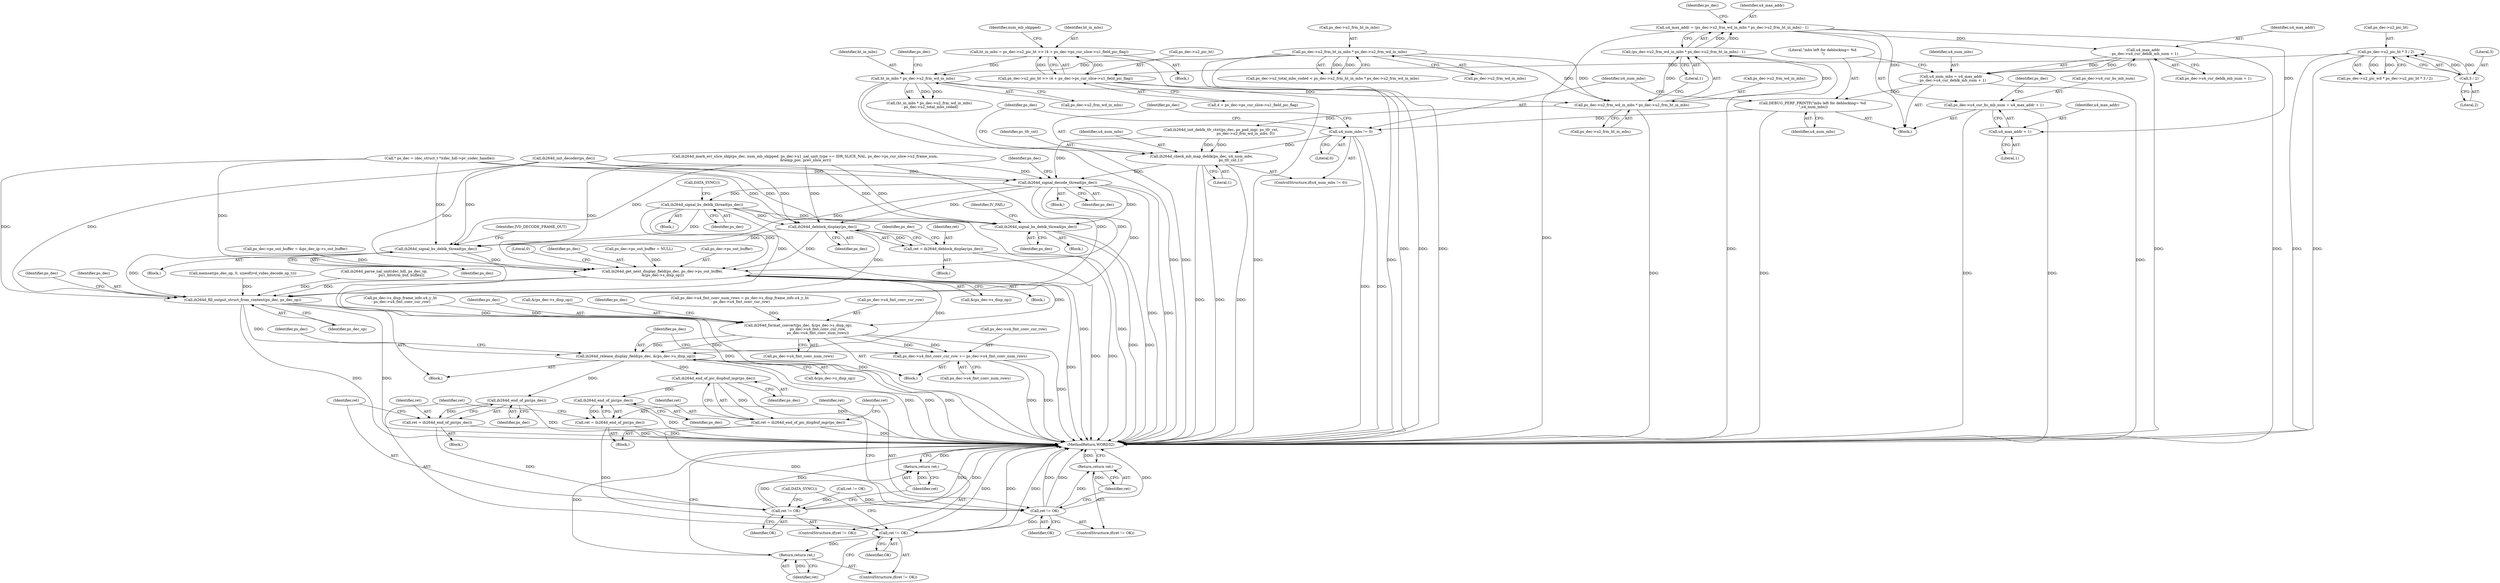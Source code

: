 digraph "0_Android_e86d3cfd2bc28dac421092106751e5638d54a848@integer" {
"1001710" [label="(Call,u4_max_addr = (ps_dec->u2_frm_wd_in_mbs * ps_dec->u2_frm_ht_in_mbs) - 1)"];
"1001712" [label="(Call,(ps_dec->u2_frm_wd_in_mbs * ps_dec->u2_frm_ht_in_mbs) - 1)"];
"1001713" [label="(Call,ps_dec->u2_frm_wd_in_mbs * ps_dec->u2_frm_ht_in_mbs)"];
"1001517" [label="(Call,ps_dec->u2_frm_ht_in_mbs * ps_dec->u2_frm_wd_in_mbs)"];
"1001546" [label="(Call,ht_in_mbs * ps_dec->u2_frm_wd_in_mbs)"];
"1001530" [label="(Call,ht_in_mbs = ps_dec->u2_pic_ht >> (4 + ps_dec->ps_cur_slice->u1_field_pic_flag))"];
"1001532" [label="(Call,ps_dec->u2_pic_ht >> (4 + ps_dec->ps_cur_slice->u1_field_pic_flag))"];
"1001049" [label="(Call,ps_dec->u2_pic_ht * 3 / 2)"];
"1001053" [label="(Call,3 / 2)"];
"1001721" [label="(Call,ps_dec->u4_cur_bs_mb_num = u4_max_addr + 1)"];
"1001725" [label="(Call,u4_max_addr + 1)"];
"1001738" [label="(Call,u4_max_addr\n - ps_dec->u4_cur_deblk_mb_num + 1)"];
"1001736" [label="(Call,u4_num_mbs = u4_max_addr\n - ps_dec->u4_cur_deblk_mb_num + 1)"];
"1001745" [label="(Call,DEBUG_PERF_PRINTF(\"mbs left for deblocking= %d \n\",u4_num_mbs))"];
"1001749" [label="(Call,u4_num_mbs != 0)"];
"1001752" [label="(Call,ih264d_check_mb_map_deblk(ps_dec, u4_num_mbs,\n                                                   ps_tfr_cxt,1))"];
"1001762" [label="(Call,ih264d_signal_decode_thread(ps_dec))"];
"1001771" [label="(Call,ih264d_signal_bs_deblk_thread(ps_dec))"];
"1001870" [label="(Call,ih264d_signal_bs_deblk_thread(ps_dec))"];
"1001935" [label="(Call,ih264d_deblock_display(ps_dec))"];
"1001933" [label="(Call,ret = ih264d_deblock_display(ps_dec))"];
"1002050" [label="(Call,ih264d_signal_bs_deblk_thread(ps_dec))"];
"1002064" [label="(Call,ih264d_get_next_display_field(ps_dec, ps_dec->ps_out_buffer,\n &(ps_dec->s_disp_op)))"];
"1002092" [label="(Call,ih264d_fill_output_struct_from_context(ps_dec, ps_dec_op))"];
"1002123" [label="(Call,ih264d_format_convert(ps_dec, &(ps_dec->s_disp_op),\n                                  ps_dec->u4_fmt_conv_cur_row,\n                                  ps_dec->u4_fmt_conv_num_rows))"];
"1002135" [label="(Call,ps_dec->u4_fmt_conv_cur_row += ps_dec->u4_fmt_conv_num_rows)"];
"1002142" [label="(Call,ih264d_release_display_field(ps_dec, &(ps_dec->s_disp_op)))"];
"1002234" [label="(Call,ih264d_end_of_pic_dispbuf_mgr(ps_dec))"];
"1002232" [label="(Call,ret = ih264d_end_of_pic_dispbuf_mgr(ps_dec))"];
"1002237" [label="(Call,ret != OK)"];
"1002240" [label="(Return,return ret;)"];
"1002247" [label="(Call,ret != OK)"];
"1002250" [label="(Return,return ret;)"];
"1002244" [label="(Call,ih264d_end_of_pic(ps_dec))"];
"1002242" [label="(Call,ret = ih264d_end_of_pic(ps_dec))"];
"1002256" [label="(Call,ih264d_end_of_pic(ps_dec))"];
"1002254" [label="(Call,ret = ih264d_end_of_pic(ps_dec))"];
"1002259" [label="(Call,ret != OK)"];
"1002262" [label="(Return,return ret;)"];
"1002247" [label="(Call,ret != OK)"];
"1001532" [label="(Call,ps_dec->u2_pic_ht >> (4 + ps_dec->ps_cur_slice->u1_field_pic_flag))"];
"1001871" [label="(Identifier,ps_dec)"];
"1002051" [label="(Identifier,ps_dec)"];
"1002248" [label="(Identifier,ret)"];
"1001055" [label="(Literal,2)"];
"1002253" [label="(Block,)"];
"1002135" [label="(Call,ps_dec->u4_fmt_conv_cur_row += ps_dec->u4_fmt_conv_num_rows)"];
"1001053" [label="(Call,3 / 2)"];
"1001773" [label="(Call,DATA_SYNC())"];
"1001873" [label="(Identifier,IV_FAIL)"];
"1000330" [label="(Call,ps_dec->ps_out_buffer = &ps_dec_ip->s_out_buffer)"];
"1002114" [label="(Call,ps_dec->s_disp_frame_info.u4_y_ht\n - ps_dec->u4_fmt_conv_cur_row)"];
"1001870" [label="(Call,ih264d_signal_bs_deblk_thread(ps_dec))"];
"1002244" [label="(Call,ih264d_end_of_pic(ps_dec))"];
"1002249" [label="(Identifier,OK)"];
"1002245" [label="(Identifier,ps_dec)"];
"1002250" [label="(Return,return ret;)"];
"1001533" [label="(Call,ps_dec->u2_pic_ht)"];
"1002124" [label="(Identifier,ps_dec)"];
"1002143" [label="(Identifier,ps_dec)"];
"1002231" [label="(Block,)"];
"1001712" [label="(Call,(ps_dec->u2_frm_wd_in_mbs * ps_dec->u2_frm_ht_in_mbs) - 1)"];
"1001749" [label="(Call,u4_num_mbs != 0)"];
"1000159" [label="(Call,* ps_dec = (dec_struct_t *)(dec_hdl->pv_codec_handle))"];
"1002075" [label="(Literal,0)"];
"1002251" [label="(Identifier,ret)"];
"1002241" [label="(Identifier,ret)"];
"1001530" [label="(Call,ht_in_mbs = ps_dec->u2_pic_ht >> (4 + ps_dec->ps_cur_slice->u1_field_pic_flag))"];
"1001552" [label="(Identifier,ps_dec)"];
"1001754" [label="(Identifier,u4_num_mbs)"];
"1002098" [label="(Identifier,ps_dec)"];
"1002243" [label="(Identifier,ret)"];
"1001936" [label="(Identifier,ps_dec)"];
"1001720" [label="(Literal,1)"];
"1002065" [label="(Identifier,ps_dec)"];
"1001714" [label="(Call,ps_dec->u2_frm_wd_in_mbs)"];
"1001531" [label="(Identifier,ht_in_mbs)"];
"1002139" [label="(Call,ps_dec->u4_fmt_conv_num_rows)"];
"1002152" [label="(Identifier,ps_dec)"];
"1002258" [label="(ControlStructure,if(ret != OK))"];
"1001725" [label="(Call,u4_max_addr + 1)"];
"1001049" [label="(Call,ps_dec->u2_pic_ht * 3 / 2)"];
"1001536" [label="(Call,4 + ps_dec->ps_cur_slice->u1_field_pic_flag)"];
"1002132" [label="(Call,ps_dec->u4_fmt_conv_num_rows)"];
"1002254" [label="(Call,ret = ih264d_end_of_pic(ps_dec))"];
"1001544" [label="(Identifier,num_mb_skipped)"];
"1002056" [label="(Identifier,IVD_DECODE_FRAME_OUT)"];
"1002235" [label="(Identifier,ps_dec)"];
"1001747" [label="(Identifier,u4_num_mbs)"];
"1001546" [label="(Call,ht_in_mbs * ps_dec->u2_frm_wd_in_mbs)"];
"1002233" [label="(Identifier,ret)"];
"1002052" [label="(Block,)"];
"1001756" [label="(Literal,1)"];
"1001717" [label="(Call,ps_dec->u2_frm_ht_in_mbs)"];
"1001767" [label="(Identifier,ps_dec)"];
"1001710" [label="(Call,u4_max_addr = (ps_dec->u2_frm_wd_in_mbs * ps_dec->u2_frm_ht_in_mbs) - 1)"];
"1001722" [label="(Call,ps_dec->u4_cur_bs_mb_num)"];
"1001666" [label="(Block,)"];
"1002109" [label="(Block,)"];
"1001935" [label="(Call,ih264d_deblock_display(ps_dec))"];
"1001547" [label="(Identifier,ht_in_mbs)"];
"1002242" [label="(Call,ret = ih264d_end_of_pic(ps_dec))"];
"1001545" [label="(Call,(ht_in_mbs * ps_dec->u2_frm_wd_in_mbs)\n - ps_dec->u2_total_mbs_coded)"];
"1002092" [label="(Call,ih264d_fill_output_struct_from_context(ps_dec, ps_dec_op))"];
"1001748" [label="(ControlStructure,if(u4_num_mbs != 0))"];
"1002125" [label="(Call,&(ps_dec->s_disp_op))"];
"1002049" [label="(Block,)"];
"1001763" [label="(Identifier,ps_dec)"];
"1001054" [label="(Literal,3)"];
"1001745" [label="(Call,DEBUG_PERF_PRINTF(\"mbs left for deblocking= %d \n\",u4_num_mbs))"];
"1001517" [label="(Call,ps_dec->u2_frm_ht_in_mbs * ps_dec->u2_frm_wd_in_mbs)"];
"1001721" [label="(Call,ps_dec->u4_cur_bs_mb_num = u4_max_addr + 1)"];
"1002136" [label="(Call,ps_dec->u4_fmt_conv_cur_row)"];
"1002262" [label="(Return,return ret;)"];
"1001753" [label="(Identifier,ps_dec)"];
"1001736" [label="(Call,u4_num_mbs = u4_max_addr\n - ps_dec->u4_cur_deblk_mb_num + 1)"];
"1001932" [label="(Block,)"];
"1002240" [label="(Return,return ret;)"];
"1002137" [label="(Identifier,ps_dec)"];
"1002110" [label="(Call,ps_dec->u4_fmt_conv_num_rows = ps_dec->s_disp_frame_info.u4_y_ht\n - ps_dec->u4_fmt_conv_cur_row)"];
"1002144" [label="(Call,&(ps_dec->s_disp_op))"];
"1001726" [label="(Identifier,u4_max_addr)"];
"1002239" [label="(Identifier,OK)"];
"1001751" [label="(Literal,0)"];
"1001727" [label="(Literal,1)"];
"1002236" [label="(ControlStructure,if(ret != OK))"];
"1002263" [label="(Identifier,ret)"];
"1001518" [label="(Call,ps_dec->u2_frm_ht_in_mbs)"];
"1001548" [label="(Call,ps_dec->u2_frm_wd_in_mbs)"];
"1001050" [label="(Call,ps_dec->u2_pic_ht)"];
"1001746" [label="(Literal,\"mbs left for deblocking= %d \n\")"];
"1002255" [label="(Identifier,ret)"];
"1001755" [label="(Identifier,ps_tfr_cxt)"];
"1001729" [label="(Identifier,ps_dec)"];
"1001750" [label="(Identifier,u4_num_mbs)"];
"1002123" [label="(Call,ih264d_format_convert(ps_dec, &(ps_dec->s_disp_op),\n                                  ps_dec->u4_fmt_conv_cur_row,\n                                  ps_dec->u4_fmt_conv_num_rows))"];
"1002237" [label="(Call,ret != OK)"];
"1001771" [label="(Call,ih264d_signal_bs_deblk_thread(ps_dec))"];
"1002093" [label="(Identifier,ps_dec)"];
"1002069" [label="(Call,&(ps_dec->s_disp_op))"];
"1001940" [label="(Identifier,ps_dec)"];
"1001045" [label="(Call,ps_dec->u2_pic_wd * ps_dec->u2_pic_ht * 3 / 2)"];
"1002257" [label="(Identifier,ps_dec)"];
"1001759" [label="(Identifier,ps_dec)"];
"1001934" [label="(Identifier,ret)"];
"1001737" [label="(Identifier,u4_num_mbs)"];
"1002142" [label="(Call,ih264d_release_display_field(ps_dec, &(ps_dec->s_disp_op)))"];
"1001772" [label="(Identifier,ps_dec)"];
"1002234" [label="(Call,ih264d_end_of_pic_dispbuf_mgr(ps_dec))"];
"1002238" [label="(Identifier,ret)"];
"1002246" [label="(ControlStructure,if(ret != OK))"];
"1002064" [label="(Call,ih264d_get_next_display_field(ps_dec, ps_dec->ps_out_buffer,\n &(ps_dec->s_disp_op)))"];
"1002261" [label="(Identifier,OK)"];
"1001869" [label="(Block,)"];
"1002050" [label="(Call,ih264d_signal_bs_deblk_thread(ps_dec))"];
"1001513" [label="(Call,ps_dec->u2_total_mbs_coded < ps_dec->u2_frm_ht_in_mbs * ps_dec->u2_frm_wd_in_mbs)"];
"1001723" [label="(Identifier,ps_dec)"];
"1001752" [label="(Call,ih264d_check_mb_map_deblk(ps_dec, u4_num_mbs,\n                                                   ps_tfr_cxt,1))"];
"1001586" [label="(Call,ih264d_mark_err_slice_skip(ps_dec, num_mb_skipped, ps_dec->u1_nal_unit_type == IDR_SLICE_NAL, ps_dec->ps_cur_slice->u2_frame_num,\n &temp_poc, prev_slice_err))"];
"1002129" [label="(Call,ps_dec->u4_fmt_conv_cur_row)"];
"1002232" [label="(Call,ret = ih264d_end_of_pic_dispbuf_mgr(ps_dec))"];
"1001933" [label="(Call,ret = ih264d_deblock_display(ps_dec))"];
"1000317" [label="(Call,ps_dec->ps_out_buffer = NULL)"];
"1002066" [label="(Call,ps_dec->ps_out_buffer)"];
"1002264" [label="(Call,DATA_SYNC())"];
"1002272" [label="(MethodReturn,WORD32)"];
"1000233" [label="(Call,memset(ps_dec_op, 0, sizeof(ivd_video_decode_op_t)))"];
"1001524" [label="(Block,)"];
"1002256" [label="(Call,ih264d_end_of_pic(ps_dec))"];
"1001713" [label="(Call,ps_dec->u2_frm_wd_in_mbs * ps_dec->u2_frm_ht_in_mbs)"];
"1002063" [label="(Block,)"];
"1001728" [label="(Call,ih264d_init_deblk_tfr_ctxt(ps_dec, ps_pad_mgr, ps_tfr_cxt,\n                                           ps_dec->u2_frm_wd_in_mbs, 0))"];
"1002094" [label="(Identifier,ps_dec_op)"];
"1001740" [label="(Call,ps_dec->u4_cur_deblk_mb_num + 1)"];
"1001770" [label="(Block,)"];
"1001694" [label="(Block,)"];
"1001326" [label="(Call,ret != OK)"];
"1002259" [label="(Call,ret != OK)"];
"1001762" [label="(Call,ih264d_signal_decode_thread(ps_dec))"];
"1001320" [label="(Call,ih264d_parse_nal_unit(dec_hdl, ps_dec_op,\n                              pu1_bitstrm_buf, buflen))"];
"1000918" [label="(Call,ih264d_init_decoder(ps_dec))"];
"1001521" [label="(Call,ps_dec->u2_frm_wd_in_mbs)"];
"1001711" [label="(Identifier,u4_max_addr)"];
"1001738" [label="(Call,u4_max_addr\n - ps_dec->u4_cur_deblk_mb_num + 1)"];
"1002260" [label="(Identifier,ret)"];
"1001739" [label="(Identifier,u4_max_addr)"];
"1001710" -> "1001694"  [label="AST: "];
"1001710" -> "1001712"  [label="CFG: "];
"1001711" -> "1001710"  [label="AST: "];
"1001712" -> "1001710"  [label="AST: "];
"1001723" -> "1001710"  [label="CFG: "];
"1001710" -> "1002272"  [label="DDG: "];
"1001712" -> "1001710"  [label="DDG: "];
"1001712" -> "1001710"  [label="DDG: "];
"1001710" -> "1001721"  [label="DDG: "];
"1001710" -> "1001725"  [label="DDG: "];
"1001710" -> "1001738"  [label="DDG: "];
"1001712" -> "1001720"  [label="CFG: "];
"1001713" -> "1001712"  [label="AST: "];
"1001720" -> "1001712"  [label="AST: "];
"1001712" -> "1002272"  [label="DDG: "];
"1001713" -> "1001712"  [label="DDG: "];
"1001713" -> "1001712"  [label="DDG: "];
"1001713" -> "1001717"  [label="CFG: "];
"1001714" -> "1001713"  [label="AST: "];
"1001717" -> "1001713"  [label="AST: "];
"1001720" -> "1001713"  [label="CFG: "];
"1001713" -> "1002272"  [label="DDG: "];
"1001517" -> "1001713"  [label="DDG: "];
"1001517" -> "1001713"  [label="DDG: "];
"1001546" -> "1001713"  [label="DDG: "];
"1001713" -> "1001728"  [label="DDG: "];
"1001517" -> "1001513"  [label="AST: "];
"1001517" -> "1001521"  [label="CFG: "];
"1001518" -> "1001517"  [label="AST: "];
"1001521" -> "1001517"  [label="AST: "];
"1001513" -> "1001517"  [label="CFG: "];
"1001517" -> "1002272"  [label="DDG: "];
"1001517" -> "1002272"  [label="DDG: "];
"1001517" -> "1001513"  [label="DDG: "];
"1001517" -> "1001513"  [label="DDG: "];
"1001517" -> "1001546"  [label="DDG: "];
"1001546" -> "1001545"  [label="AST: "];
"1001546" -> "1001548"  [label="CFG: "];
"1001547" -> "1001546"  [label="AST: "];
"1001548" -> "1001546"  [label="AST: "];
"1001552" -> "1001546"  [label="CFG: "];
"1001546" -> "1002272"  [label="DDG: "];
"1001546" -> "1002272"  [label="DDG: "];
"1001546" -> "1001545"  [label="DDG: "];
"1001546" -> "1001545"  [label="DDG: "];
"1001530" -> "1001546"  [label="DDG: "];
"1001530" -> "1001524"  [label="AST: "];
"1001530" -> "1001532"  [label="CFG: "];
"1001531" -> "1001530"  [label="AST: "];
"1001532" -> "1001530"  [label="AST: "];
"1001544" -> "1001530"  [label="CFG: "];
"1001530" -> "1002272"  [label="DDG: "];
"1001532" -> "1001530"  [label="DDG: "];
"1001532" -> "1001530"  [label="DDG: "];
"1001532" -> "1001536"  [label="CFG: "];
"1001533" -> "1001532"  [label="AST: "];
"1001536" -> "1001532"  [label="AST: "];
"1001532" -> "1002272"  [label="DDG: "];
"1001532" -> "1002272"  [label="DDG: "];
"1001049" -> "1001532"  [label="DDG: "];
"1001049" -> "1001045"  [label="AST: "];
"1001049" -> "1001053"  [label="CFG: "];
"1001050" -> "1001049"  [label="AST: "];
"1001053" -> "1001049"  [label="AST: "];
"1001045" -> "1001049"  [label="CFG: "];
"1001049" -> "1002272"  [label="DDG: "];
"1001049" -> "1002272"  [label="DDG: "];
"1001049" -> "1001045"  [label="DDG: "];
"1001049" -> "1001045"  [label="DDG: "];
"1001053" -> "1001049"  [label="DDG: "];
"1001053" -> "1001049"  [label="DDG: "];
"1001053" -> "1001055"  [label="CFG: "];
"1001054" -> "1001053"  [label="AST: "];
"1001055" -> "1001053"  [label="AST: "];
"1001721" -> "1001694"  [label="AST: "];
"1001721" -> "1001725"  [label="CFG: "];
"1001722" -> "1001721"  [label="AST: "];
"1001725" -> "1001721"  [label="AST: "];
"1001729" -> "1001721"  [label="CFG: "];
"1001721" -> "1002272"  [label="DDG: "];
"1001721" -> "1002272"  [label="DDG: "];
"1001725" -> "1001727"  [label="CFG: "];
"1001726" -> "1001725"  [label="AST: "];
"1001727" -> "1001725"  [label="AST: "];
"1001738" -> "1001736"  [label="AST: "];
"1001738" -> "1001740"  [label="CFG: "];
"1001739" -> "1001738"  [label="AST: "];
"1001740" -> "1001738"  [label="AST: "];
"1001736" -> "1001738"  [label="CFG: "];
"1001738" -> "1002272"  [label="DDG: "];
"1001738" -> "1002272"  [label="DDG: "];
"1001738" -> "1001736"  [label="DDG: "];
"1001738" -> "1001736"  [label="DDG: "];
"1001736" -> "1001694"  [label="AST: "];
"1001737" -> "1001736"  [label="AST: "];
"1001746" -> "1001736"  [label="CFG: "];
"1001736" -> "1002272"  [label="DDG: "];
"1001736" -> "1001745"  [label="DDG: "];
"1001745" -> "1001694"  [label="AST: "];
"1001745" -> "1001747"  [label="CFG: "];
"1001746" -> "1001745"  [label="AST: "];
"1001747" -> "1001745"  [label="AST: "];
"1001750" -> "1001745"  [label="CFG: "];
"1001745" -> "1002272"  [label="DDG: "];
"1001745" -> "1001749"  [label="DDG: "];
"1001749" -> "1001748"  [label="AST: "];
"1001749" -> "1001751"  [label="CFG: "];
"1001750" -> "1001749"  [label="AST: "];
"1001751" -> "1001749"  [label="AST: "];
"1001753" -> "1001749"  [label="CFG: "];
"1001759" -> "1001749"  [label="CFG: "];
"1001749" -> "1002272"  [label="DDG: "];
"1001749" -> "1002272"  [label="DDG: "];
"1001749" -> "1001752"  [label="DDG: "];
"1001752" -> "1001748"  [label="AST: "];
"1001752" -> "1001756"  [label="CFG: "];
"1001753" -> "1001752"  [label="AST: "];
"1001754" -> "1001752"  [label="AST: "];
"1001755" -> "1001752"  [label="AST: "];
"1001756" -> "1001752"  [label="AST: "];
"1001759" -> "1001752"  [label="CFG: "];
"1001752" -> "1002272"  [label="DDG: "];
"1001752" -> "1002272"  [label="DDG: "];
"1001752" -> "1002272"  [label="DDG: "];
"1001728" -> "1001752"  [label="DDG: "];
"1001728" -> "1001752"  [label="DDG: "];
"1001752" -> "1001762"  [label="DDG: "];
"1001762" -> "1001666"  [label="AST: "];
"1001762" -> "1001763"  [label="CFG: "];
"1001763" -> "1001762"  [label="AST: "];
"1001767" -> "1001762"  [label="CFG: "];
"1001762" -> "1002272"  [label="DDG: "];
"1001762" -> "1002272"  [label="DDG: "];
"1000918" -> "1001762"  [label="DDG: "];
"1001586" -> "1001762"  [label="DDG: "];
"1000159" -> "1001762"  [label="DDG: "];
"1001728" -> "1001762"  [label="DDG: "];
"1001762" -> "1001771"  [label="DDG: "];
"1001762" -> "1001870"  [label="DDG: "];
"1001762" -> "1001935"  [label="DDG: "];
"1001762" -> "1002050"  [label="DDG: "];
"1001762" -> "1002064"  [label="DDG: "];
"1001762" -> "1002092"  [label="DDG: "];
"1001771" -> "1001770"  [label="AST: "];
"1001771" -> "1001772"  [label="CFG: "];
"1001772" -> "1001771"  [label="AST: "];
"1001773" -> "1001771"  [label="CFG: "];
"1001771" -> "1002272"  [label="DDG: "];
"1001771" -> "1002272"  [label="DDG: "];
"1001771" -> "1001870"  [label="DDG: "];
"1001771" -> "1001935"  [label="DDG: "];
"1001771" -> "1002050"  [label="DDG: "];
"1001771" -> "1002064"  [label="DDG: "];
"1001771" -> "1002092"  [label="DDG: "];
"1001870" -> "1001869"  [label="AST: "];
"1001870" -> "1001871"  [label="CFG: "];
"1001871" -> "1001870"  [label="AST: "];
"1001873" -> "1001870"  [label="CFG: "];
"1001870" -> "1002272"  [label="DDG: "];
"1001870" -> "1002272"  [label="DDG: "];
"1000918" -> "1001870"  [label="DDG: "];
"1001586" -> "1001870"  [label="DDG: "];
"1000159" -> "1001870"  [label="DDG: "];
"1001935" -> "1001933"  [label="AST: "];
"1001935" -> "1001936"  [label="CFG: "];
"1001936" -> "1001935"  [label="AST: "];
"1001933" -> "1001935"  [label="CFG: "];
"1001935" -> "1001933"  [label="DDG: "];
"1000918" -> "1001935"  [label="DDG: "];
"1001586" -> "1001935"  [label="DDG: "];
"1000159" -> "1001935"  [label="DDG: "];
"1001935" -> "1002050"  [label="DDG: "];
"1001935" -> "1002064"  [label="DDG: "];
"1001935" -> "1002092"  [label="DDG: "];
"1001933" -> "1001932"  [label="AST: "];
"1001934" -> "1001933"  [label="AST: "];
"1001940" -> "1001933"  [label="CFG: "];
"1001933" -> "1002272"  [label="DDG: "];
"1001933" -> "1002272"  [label="DDG: "];
"1002050" -> "1002049"  [label="AST: "];
"1002050" -> "1002051"  [label="CFG: "];
"1002051" -> "1002050"  [label="AST: "];
"1002056" -> "1002050"  [label="CFG: "];
"1002050" -> "1002272"  [label="DDG: "];
"1000918" -> "1002050"  [label="DDG: "];
"1001586" -> "1002050"  [label="DDG: "];
"1000159" -> "1002050"  [label="DDG: "];
"1002050" -> "1002064"  [label="DDG: "];
"1002050" -> "1002092"  [label="DDG: "];
"1002064" -> "1002063"  [label="AST: "];
"1002064" -> "1002069"  [label="CFG: "];
"1002065" -> "1002064"  [label="AST: "];
"1002066" -> "1002064"  [label="AST: "];
"1002069" -> "1002064"  [label="AST: "];
"1002075" -> "1002064"  [label="CFG: "];
"1002064" -> "1002272"  [label="DDG: "];
"1002064" -> "1002272"  [label="DDG: "];
"1000918" -> "1002064"  [label="DDG: "];
"1001586" -> "1002064"  [label="DDG: "];
"1000159" -> "1002064"  [label="DDG: "];
"1000330" -> "1002064"  [label="DDG: "];
"1000317" -> "1002064"  [label="DDG: "];
"1002064" -> "1002092"  [label="DDG: "];
"1002064" -> "1002123"  [label="DDG: "];
"1002064" -> "1002142"  [label="DDG: "];
"1002092" -> "1002052"  [label="AST: "];
"1002092" -> "1002094"  [label="CFG: "];
"1002093" -> "1002092"  [label="AST: "];
"1002094" -> "1002092"  [label="AST: "];
"1002098" -> "1002092"  [label="CFG: "];
"1002092" -> "1002272"  [label="DDG: "];
"1002092" -> "1002272"  [label="DDG: "];
"1000918" -> "1002092"  [label="DDG: "];
"1001586" -> "1002092"  [label="DDG: "];
"1000159" -> "1002092"  [label="DDG: "];
"1001320" -> "1002092"  [label="DDG: "];
"1000233" -> "1002092"  [label="DDG: "];
"1002092" -> "1002123"  [label="DDG: "];
"1002092" -> "1002142"  [label="DDG: "];
"1002123" -> "1002109"  [label="AST: "];
"1002123" -> "1002132"  [label="CFG: "];
"1002124" -> "1002123"  [label="AST: "];
"1002125" -> "1002123"  [label="AST: "];
"1002129" -> "1002123"  [label="AST: "];
"1002132" -> "1002123"  [label="AST: "];
"1002137" -> "1002123"  [label="CFG: "];
"1002123" -> "1002272"  [label="DDG: "];
"1002114" -> "1002123"  [label="DDG: "];
"1002110" -> "1002123"  [label="DDG: "];
"1002123" -> "1002135"  [label="DDG: "];
"1002123" -> "1002135"  [label="DDG: "];
"1002123" -> "1002142"  [label="DDG: "];
"1002123" -> "1002142"  [label="DDG: "];
"1002135" -> "1002109"  [label="AST: "];
"1002135" -> "1002139"  [label="CFG: "];
"1002136" -> "1002135"  [label="AST: "];
"1002139" -> "1002135"  [label="AST: "];
"1002143" -> "1002135"  [label="CFG: "];
"1002135" -> "1002272"  [label="DDG: "];
"1002135" -> "1002272"  [label="DDG: "];
"1002142" -> "1002052"  [label="AST: "];
"1002142" -> "1002144"  [label="CFG: "];
"1002143" -> "1002142"  [label="AST: "];
"1002144" -> "1002142"  [label="AST: "];
"1002152" -> "1002142"  [label="CFG: "];
"1002142" -> "1002272"  [label="DDG: "];
"1002142" -> "1002272"  [label="DDG: "];
"1002142" -> "1002272"  [label="DDG: "];
"1002142" -> "1002234"  [label="DDG: "];
"1002142" -> "1002256"  [label="DDG: "];
"1002234" -> "1002232"  [label="AST: "];
"1002234" -> "1002235"  [label="CFG: "];
"1002235" -> "1002234"  [label="AST: "];
"1002232" -> "1002234"  [label="CFG: "];
"1002234" -> "1002272"  [label="DDG: "];
"1002234" -> "1002232"  [label="DDG: "];
"1002234" -> "1002244"  [label="DDG: "];
"1002232" -> "1002231"  [label="AST: "];
"1002233" -> "1002232"  [label="AST: "];
"1002238" -> "1002232"  [label="CFG: "];
"1002232" -> "1002272"  [label="DDG: "];
"1002232" -> "1002237"  [label="DDG: "];
"1002237" -> "1002236"  [label="AST: "];
"1002237" -> "1002239"  [label="CFG: "];
"1002238" -> "1002237"  [label="AST: "];
"1002239" -> "1002237"  [label="AST: "];
"1002241" -> "1002237"  [label="CFG: "];
"1002243" -> "1002237"  [label="CFG: "];
"1002237" -> "1002272"  [label="DDG: "];
"1002237" -> "1002272"  [label="DDG: "];
"1002237" -> "1002272"  [label="DDG: "];
"1001326" -> "1002237"  [label="DDG: "];
"1002237" -> "1002240"  [label="DDG: "];
"1002237" -> "1002247"  [label="DDG: "];
"1002240" -> "1002236"  [label="AST: "];
"1002240" -> "1002241"  [label="CFG: "];
"1002241" -> "1002240"  [label="AST: "];
"1002272" -> "1002240"  [label="CFG: "];
"1002240" -> "1002272"  [label="DDG: "];
"1002241" -> "1002240"  [label="DDG: "];
"1002247" -> "1002246"  [label="AST: "];
"1002247" -> "1002249"  [label="CFG: "];
"1002248" -> "1002247"  [label="AST: "];
"1002249" -> "1002247"  [label="AST: "];
"1002251" -> "1002247"  [label="CFG: "];
"1002264" -> "1002247"  [label="CFG: "];
"1002247" -> "1002272"  [label="DDG: "];
"1002247" -> "1002272"  [label="DDG: "];
"1002247" -> "1002272"  [label="DDG: "];
"1002242" -> "1002247"  [label="DDG: "];
"1002247" -> "1002250"  [label="DDG: "];
"1002250" -> "1002246"  [label="AST: "];
"1002250" -> "1002251"  [label="CFG: "];
"1002251" -> "1002250"  [label="AST: "];
"1002272" -> "1002250"  [label="CFG: "];
"1002250" -> "1002272"  [label="DDG: "];
"1002251" -> "1002250"  [label="DDG: "];
"1002244" -> "1002242"  [label="AST: "];
"1002244" -> "1002245"  [label="CFG: "];
"1002245" -> "1002244"  [label="AST: "];
"1002242" -> "1002244"  [label="CFG: "];
"1002244" -> "1002272"  [label="DDG: "];
"1002244" -> "1002242"  [label="DDG: "];
"1002242" -> "1002231"  [label="AST: "];
"1002243" -> "1002242"  [label="AST: "];
"1002248" -> "1002242"  [label="CFG: "];
"1002242" -> "1002272"  [label="DDG: "];
"1002256" -> "1002254"  [label="AST: "];
"1002256" -> "1002257"  [label="CFG: "];
"1002257" -> "1002256"  [label="AST: "];
"1002254" -> "1002256"  [label="CFG: "];
"1002256" -> "1002272"  [label="DDG: "];
"1002256" -> "1002254"  [label="DDG: "];
"1002254" -> "1002253"  [label="AST: "];
"1002255" -> "1002254"  [label="AST: "];
"1002260" -> "1002254"  [label="CFG: "];
"1002254" -> "1002272"  [label="DDG: "];
"1002254" -> "1002259"  [label="DDG: "];
"1002259" -> "1002258"  [label="AST: "];
"1002259" -> "1002261"  [label="CFG: "];
"1002260" -> "1002259"  [label="AST: "];
"1002261" -> "1002259"  [label="AST: "];
"1002263" -> "1002259"  [label="CFG: "];
"1002264" -> "1002259"  [label="CFG: "];
"1002259" -> "1002272"  [label="DDG: "];
"1002259" -> "1002272"  [label="DDG: "];
"1002259" -> "1002272"  [label="DDG: "];
"1001326" -> "1002259"  [label="DDG: "];
"1002259" -> "1002262"  [label="DDG: "];
"1002262" -> "1002258"  [label="AST: "];
"1002262" -> "1002263"  [label="CFG: "];
"1002263" -> "1002262"  [label="AST: "];
"1002272" -> "1002262"  [label="CFG: "];
"1002262" -> "1002272"  [label="DDG: "];
"1002263" -> "1002262"  [label="DDG: "];
}
